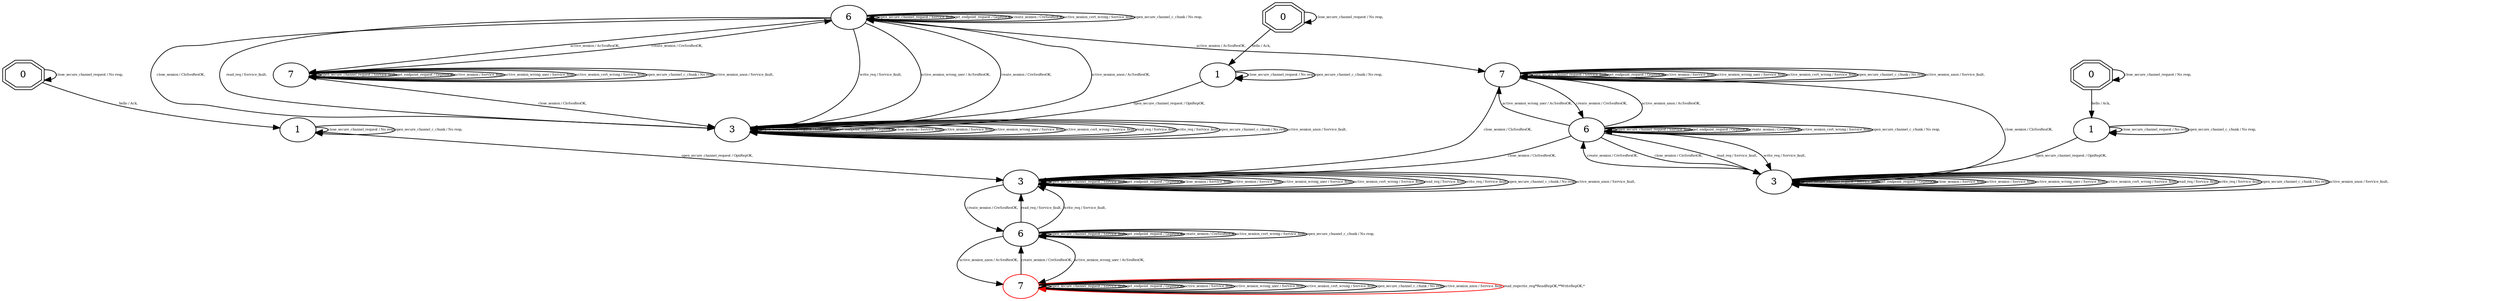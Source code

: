 digraph "Automata" { 
	 "0_1_false" [shape=doubleoctagon,style=filled,fillcolor=white,URL="0",label="0"];
	 "7_1_true" [shape=ellipse,style=filled,fillcolor=white,URL="7",label="7"];
	 "1_1_false" [shape=ellipse,style=filled,fillcolor=white,URL="1",label="1"];
	 "7_1_false" [shape=ellipse,style=filled,fillcolor=white,URL="7",label="7",color=red];
	 "6_1_true" [shape=ellipse,style=filled,fillcolor=white,URL="6",label="6"];
	 "6_0_true" [shape=ellipse,style=filled,fillcolor=white,URL="6",label="6"];
	 "0_0_true" [shape=doubleoctagon,style=filled,fillcolor=white,URL="0",label="0"];
	 "3_1_false" [shape=ellipse,style=filled,fillcolor=white,URL="3",label="3"];
	 "3_1_true" [shape=ellipse,style=filled,fillcolor=white,URL="3",label="3"];
	 "1_1_true" [shape=ellipse,style=filled,fillcolor=white,URL="1",label="1"];
	 "6_1_false" [shape=ellipse,style=filled,fillcolor=white,URL="6",label="6"];
	 "0_1_true" [shape=doubleoctagon,style=filled,fillcolor=white,URL="0",label="0"];
	 "3_0_true" [shape=ellipse,style=filled,fillcolor=white,URL="3",label="3"];
	 "7_0_true" [shape=ellipse,style=filled,fillcolor=white,URL="7",label="7"];
	 "1_0_true" [shape=ellipse,style=filled,fillcolor=white,URL="1",label="1"];
	 "7_1_false"->"7_1_false" [fontsize=5,label="open_secure_channel_request / Service_fault,"];
	 "7_1_false"->"7_1_false" [fontsize=5,label="get_endpoint_request / GepResOK,"];
	 "7_1_false"->"7_1_false" [fontsize=5,label="active_session / Service_fault,"];
	 "7_1_false"->"7_1_false" [fontsize=5,label="active_session_wrong_user / Service_fault,"];
	 "7_1_false"->"7_1_false" [fontsize=5,label="active_session_cert_wrong / Service_fault,"];
	 "7_1_false"->"7_1_false" [fontsize=5,label="open_secure_channel_c_chunk / No resp,"];
	 "7_1_false"->"7_1_false" [fontsize=5,label="active_session_anon / Service_fault,"];
	 "7_1_false"->"6_1_false" [fontsize=5,label="create_session / CreSesResOK,"];
	 "6_1_false"->"3_1_false" [fontsize=5,label="read_req / Service_fault,"];
	 "6_1_false"->"3_1_false" [fontsize=5,label="write_req / Service_fault,"];
	 "6_1_false"->"7_1_false" [fontsize=5,label="active_session_anon / AcSesResOK,"];
	 "6_1_false"->"7_1_false" [fontsize=5,label="active_session_wrong_user / AcSesResOK,"];
	 "6_1_false"->"6_1_false" [fontsize=5,label="open_secure_channel_request / Service_fault,"];
	 "6_1_false"->"6_1_false" [fontsize=5,label="get_endpoint_request / GepResOK,"];
	 "6_1_false"->"6_1_false" [fontsize=5,label="create_session / CreSesResOK,"];
	 "6_1_false"->"6_1_false" [fontsize=5,label="active_session_cert_wrong / Service_fault,"];
	 "6_1_false"->"6_1_false" [fontsize=5,label="open_secure_channel_c_chunk / No resp,"];
	 "3_1_false"->"3_1_false" [fontsize=5,label="open_secure_channel_request / Service_fault,"];
	 "3_1_false"->"3_1_false" [fontsize=5,label="get_endpoint_request / GepResOK,"];
	 "3_1_false"->"3_1_false" [fontsize=5,label="close_session / Service_fault,"];
	 "3_1_false"->"3_1_false" [fontsize=5,label="active_session / Service_fault,"];
	 "3_1_false"->"3_1_false" [fontsize=5,label="active_session_wrong_user / Service_fault,"];
	 "3_1_false"->"3_1_false" [fontsize=5,label="active_session_cert_wrong / Service_fault,"];
	 "3_1_false"->"3_1_false" [fontsize=5,label="read_req / Service_fault,"];
	 "3_1_false"->"3_1_false" [fontsize=5,label="write_req / Service_fault,"];
	 "3_1_false"->"3_1_false" [fontsize=5,label="open_secure_channel_c_chunk / No resp,"];
	 "3_1_false"->"3_1_false" [fontsize=5,label="active_session_anon / Service_fault,"];
	 "3_1_false"->"6_1_false" [fontsize=5,label="create_session / CreSesResOK,"];
	 "6_1_true"->"3_1_false" [fontsize=5,label="close_session / CloSesResOK,"];
	 "6_1_true"->"7_1_true" [fontsize=5,label="active_session_anon / AcSesResOK,"];
	 "6_1_true"->"7_1_true" [fontsize=5,label="active_session_wrong_user / AcSesResOK,"];
	 "6_1_true"->"6_1_true" [fontsize=5,label="open_secure_channel_request / Service_fault,"];
	 "6_1_true"->"6_1_true" [fontsize=5,label="get_endpoint_request / GepResOK,"];
	 "6_1_true"->"6_1_true" [fontsize=5,label="create_session / CreSesResOK,"];
	 "6_1_true"->"6_1_true" [fontsize=5,label="active_session_cert_wrong / Service_fault,"];
	 "6_1_true"->"6_1_true" [fontsize=5,label="open_secure_channel_c_chunk / No resp,"];
	 "6_1_true"->"3_1_true" [fontsize=5,label="close_session / CloSesResOK,"];
	 "6_1_true"->"3_1_true" [fontsize=5,label="read_req / Service_fault,"];
	 "6_1_true"->"3_1_true" [fontsize=5,label="write_req / Service_fault,"];
	 "1_1_false"->"3_1_false" [fontsize=5,label="open_secure_channel_request / OpnRepOK,"];
	 "1_1_false"->"1_1_false" [fontsize=5,label="close_secure_channel_request / No resp,"];
	 "1_1_false"->"1_1_false" [fontsize=5,label="open_secure_channel_c_chunk / No resp,"];
	 "7_1_true"->"3_1_false" [fontsize=5,label="close_session / CloSesResOK,"];
	 "7_1_true"->"3_1_true" [fontsize=5,label="close_session / CloSesResOK,"];
	 "7_1_true"->"6_1_true" [fontsize=5,label="create_session / CreSesResOK,"];
	 "7_1_true"->"7_1_true" [fontsize=5,label="open_secure_channel_request / Service_fault,"];
	 "7_1_true"->"7_1_true" [fontsize=5,label="get_endpoint_request / GepResOK,"];
	 "7_1_true"->"7_1_true" [fontsize=5,label="active_session / Service_fault,"];
	 "7_1_true"->"7_1_true" [fontsize=5,label="active_session_wrong_user / Service_fault,"];
	 "7_1_true"->"7_1_true" [fontsize=5,label="active_session_cert_wrong / Service_fault,"];
	 "7_1_true"->"7_1_true" [fontsize=5,label="open_secure_channel_c_chunk / No resp,"];
	 "7_1_true"->"7_1_true" [fontsize=5,label="active_session_anon / Service_fault,"];
	 "0_1_false"->"1_1_false" [fontsize=5,label="hello / Ack,"];
	 "0_1_false"->"0_1_false" [fontsize=5,label="close_secure_channel_request / No resp,"];
	 "6_0_true"->"6_0_true" [fontsize=5,label="open_secure_channel_request / Service_fault,"];
	 "6_0_true"->"6_0_true" [fontsize=5,label="get_endpoint_request / GepResOK,"];
	 "6_0_true"->"6_0_true" [fontsize=5,label="create_session / CreSesResOK,"];
	 "6_0_true"->"6_0_true" [fontsize=5,label="active_session_cert_wrong / Service_fault,"];
	 "6_0_true"->"6_0_true" [fontsize=5,label="open_secure_channel_c_chunk / No resp,"];
	 "6_0_true"->"7_1_true" [fontsize=5,label="active_session / AcSesResOK,"];
	 "6_0_true"->"3_0_true" [fontsize=5,label="active_session_wrong_user / AcSesResOK,"];
	 "6_0_true"->"3_0_true" [fontsize=5,label="active_session_anon / AcSesResOK,"];
	 "6_0_true"->"3_0_true" [fontsize=5,label="close_session / CloSesResOK,"];
	 "6_0_true"->"3_0_true" [fontsize=5,label="read_req / Service_fault,"];
	 "6_0_true"->"3_0_true" [fontsize=5,label="write_req / Service_fault,"];
	 "6_0_true"->"7_0_true" [fontsize=5,label="active_session / AcSesResOK,"];
	 "3_1_true"->"6_1_true" [fontsize=5,label="create_session / CreSesResOK,"];
	 "3_1_true"->"3_1_true" [fontsize=5,label="open_secure_channel_request / Service_fault,"];
	 "3_1_true"->"3_1_true" [fontsize=5,label="get_endpoint_request / GepResOK,"];
	 "3_1_true"->"3_1_true" [fontsize=5,label="close_session / Service_fault,"];
	 "3_1_true"->"3_1_true" [fontsize=5,label="active_session / Service_fault,"];
	 "3_1_true"->"3_1_true" [fontsize=5,label="active_session_wrong_user / Service_fault,"];
	 "3_1_true"->"3_1_true" [fontsize=5,label="active_session_cert_wrong / Service_fault,"];
	 "3_1_true"->"3_1_true" [fontsize=5,label="read_req / Service_fault,"];
	 "3_1_true"->"3_1_true" [fontsize=5,label="write_req / Service_fault,"];
	 "3_1_true"->"3_1_true" [fontsize=5,label="open_secure_channel_c_chunk / No resp,"];
	 "3_1_true"->"3_1_true" [fontsize=5,label="active_session_anon / Service_fault,"];
	 "1_1_true"->"3_1_true" [fontsize=5,label="open_secure_channel_request / OpnRepOK,"];
	 "1_1_true"->"1_1_true" [fontsize=5,label="close_secure_channel_request / No resp,"];
	 "1_1_true"->"1_1_true" [fontsize=5,label="open_secure_channel_c_chunk / No resp,"];
	 "0_1_true"->"1_1_true" [fontsize=5,label="hello / Ack,"];
	 "0_1_true"->"0_1_true" [fontsize=5,label="close_secure_channel_request / No resp,"];
	 "7_0_true"->"3_0_true" [fontsize=5,label="close_session / CloSesResOK,"];
	 "7_0_true"->"6_0_true" [fontsize=5,label="create_session / CreSesResOK,"];
	 "7_0_true"->"7_0_true" [fontsize=5,label="open_secure_channel_request / Service_fault,"];
	 "7_0_true"->"7_0_true" [fontsize=5,label="get_endpoint_request / GepResOK,"];
	 "7_0_true"->"7_0_true" [fontsize=5,label="active_session / Service_fault,"];
	 "7_0_true"->"7_0_true" [fontsize=5,label="active_session_wrong_user / Service_fault,"];
	 "7_0_true"->"7_0_true" [fontsize=5,label="active_session_cert_wrong / Service_fault,"];
	 "7_0_true"->"7_0_true" [fontsize=5,label="open_secure_channel_c_chunk / No resp,"];
	 "7_0_true"->"7_0_true" [fontsize=5,label="active_session_anon / Service_fault,"];
	 "3_0_true"->"6_0_true" [fontsize=5,label="create_session / CreSesResOK,"];
	 "3_0_true"->"3_0_true" [fontsize=5,label="open_secure_channel_request / Service_fault,"];
	 "3_0_true"->"3_0_true" [fontsize=5,label="get_endpoint_request / GepResOK,"];
	 "3_0_true"->"3_0_true" [fontsize=5,label="close_session / Service_fault,"];
	 "3_0_true"->"3_0_true" [fontsize=5,label="active_session / Service_fault,"];
	 "3_0_true"->"3_0_true" [fontsize=5,label="active_session_wrong_user / Service_fault,"];
	 "3_0_true"->"3_0_true" [fontsize=5,label="active_session_cert_wrong / Service_fault,"];
	 "3_0_true"->"3_0_true" [fontsize=5,label="read_req / Service_fault,"];
	 "3_0_true"->"3_0_true" [fontsize=5,label="write_req / Service_fault,"];
	 "3_0_true"->"3_0_true" [fontsize=5,label="open_secure_channel_c_chunk / No resp,"];
	 "3_0_true"->"3_0_true" [fontsize=5,label="active_session_anon / Service_fault,"];
	 "1_0_true"->"3_0_true" [fontsize=5,label="open_secure_channel_request / OpnRepOK,"];
	 "1_0_true"->"1_0_true" [fontsize=5,label="close_secure_channel_request / No resp,"];
	 "1_0_true"->"1_0_true" [fontsize=5,label="open_secure_channel_c_chunk / No resp,"];
	 "0_0_true"->"1_0_true" [fontsize=5,label="hello / Ack,"];
	 "0_0_true"->"0_0_true" [fontsize=5,label="close_secure_channel_request / No resp,"];
	"7_1_false"->"7_1_false"[color=red,label="read_reqwrite_req/*ReadRepOK,**WriteRepOK,*",fontsize=5];}
